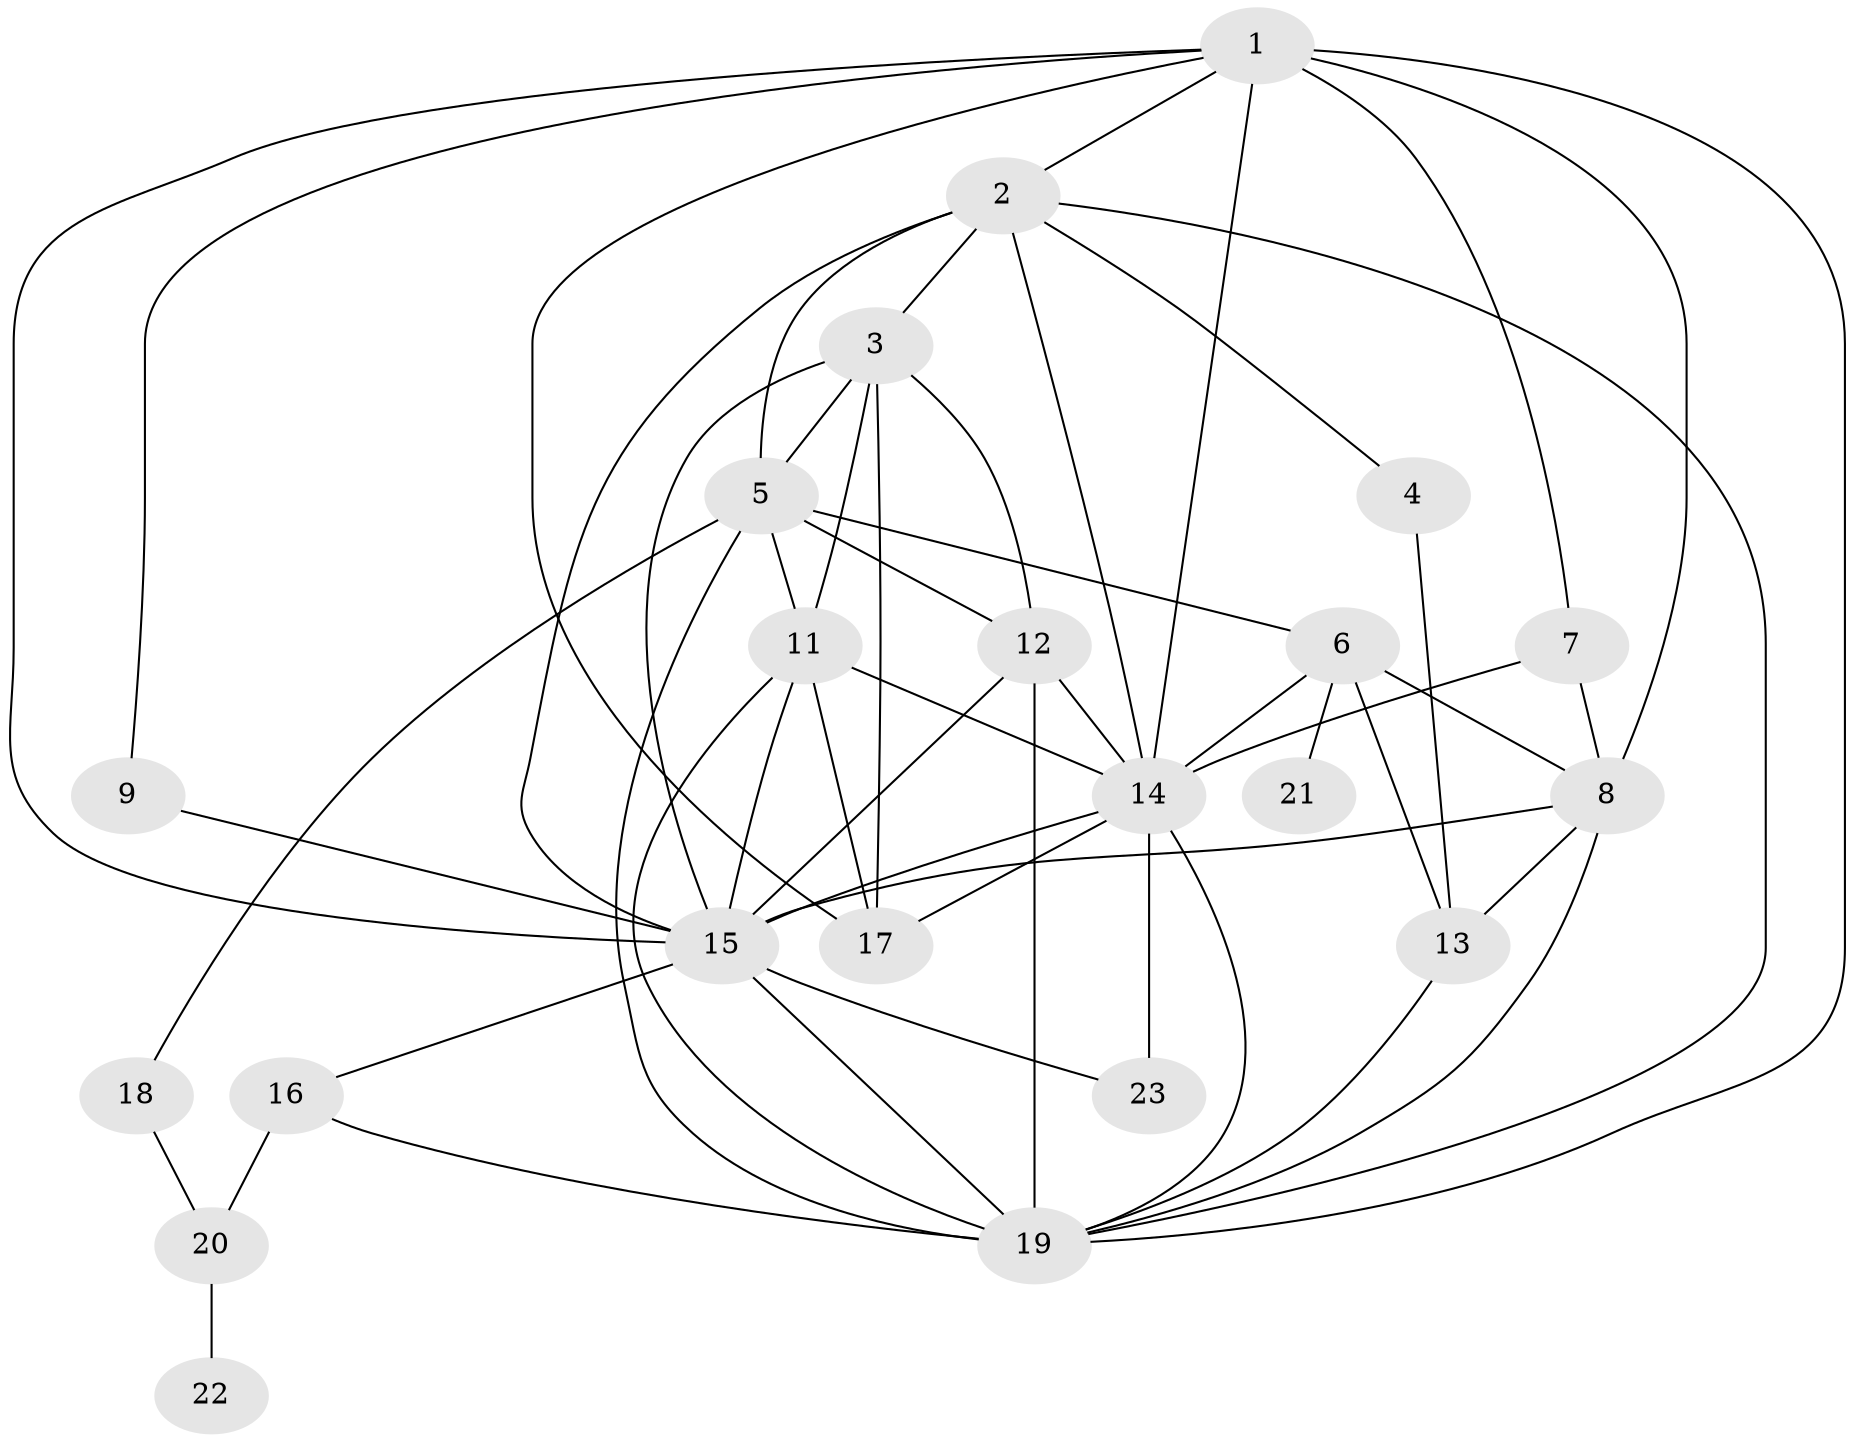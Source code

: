// original degree distribution, {5: 0.1724137931034483, 7: 0.017241379310344827, 4: 0.2413793103448276, 2: 0.22413793103448276, 3: 0.1724137931034483, 0: 0.034482758620689655, 9: 0.017241379310344827, 6: 0.06896551724137931, 1: 0.034482758620689655, 8: 0.017241379310344827}
// Generated by graph-tools (version 1.1) at 2025/48/03/04/25 22:48:01]
// undirected, 22 vertices, 54 edges
graph export_dot {
  node [color=gray90,style=filled];
  1;
  2;
  3;
  4;
  5;
  6;
  7;
  8;
  9;
  11;
  12;
  13;
  14;
  15;
  16;
  17;
  18;
  19;
  20;
  21;
  22;
  23;
  1 -- 2 [weight=1.0];
  1 -- 7 [weight=1.0];
  1 -- 8 [weight=1.0];
  1 -- 9 [weight=1.0];
  1 -- 14 [weight=1.0];
  1 -- 15 [weight=1.0];
  1 -- 17 [weight=1.0];
  1 -- 19 [weight=1.0];
  2 -- 3 [weight=1.0];
  2 -- 4 [weight=1.0];
  2 -- 5 [weight=2.0];
  2 -- 14 [weight=1.0];
  2 -- 15 [weight=1.0];
  2 -- 19 [weight=1.0];
  3 -- 5 [weight=2.0];
  3 -- 11 [weight=2.0];
  3 -- 12 [weight=1.0];
  3 -- 15 [weight=1.0];
  3 -- 17 [weight=1.0];
  4 -- 13 [weight=1.0];
  5 -- 6 [weight=1.0];
  5 -- 11 [weight=1.0];
  5 -- 12 [weight=4.0];
  5 -- 18 [weight=1.0];
  5 -- 19 [weight=1.0];
  6 -- 8 [weight=1.0];
  6 -- 13 [weight=1.0];
  6 -- 14 [weight=1.0];
  6 -- 21 [weight=1.0];
  7 -- 8 [weight=1.0];
  7 -- 14 [weight=1.0];
  8 -- 13 [weight=1.0];
  8 -- 15 [weight=1.0];
  8 -- 19 [weight=3.0];
  9 -- 15 [weight=2.0];
  11 -- 14 [weight=2.0];
  11 -- 15 [weight=3.0];
  11 -- 17 [weight=4.0];
  11 -- 19 [weight=1.0];
  12 -- 14 [weight=1.0];
  12 -- 15 [weight=1.0];
  12 -- 19 [weight=3.0];
  13 -- 19 [weight=1.0];
  14 -- 15 [weight=1.0];
  14 -- 17 [weight=2.0];
  14 -- 19 [weight=2.0];
  14 -- 23 [weight=1.0];
  15 -- 16 [weight=1.0];
  15 -- 19 [weight=4.0];
  15 -- 23 [weight=2.0];
  16 -- 19 [weight=1.0];
  16 -- 20 [weight=1.0];
  18 -- 20 [weight=1.0];
  20 -- 22 [weight=1.0];
}
